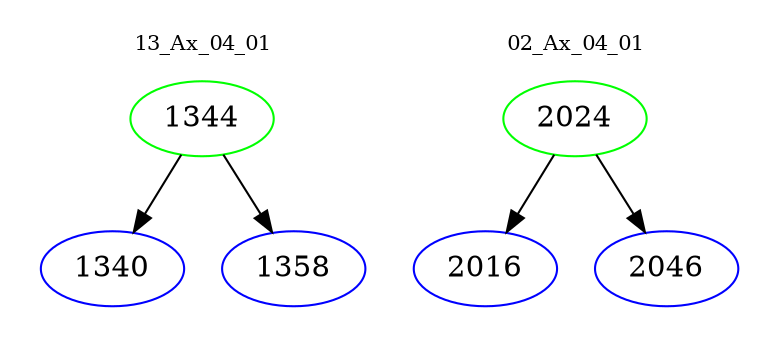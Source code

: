 digraph{
subgraph cluster_0 {
color = white
label = "13_Ax_04_01";
fontsize=10;
T0_1344 [label="1344", color="green"]
T0_1344 -> T0_1340 [color="black"]
T0_1340 [label="1340", color="blue"]
T0_1344 -> T0_1358 [color="black"]
T0_1358 [label="1358", color="blue"]
}
subgraph cluster_1 {
color = white
label = "02_Ax_04_01";
fontsize=10;
T1_2024 [label="2024", color="green"]
T1_2024 -> T1_2016 [color="black"]
T1_2016 [label="2016", color="blue"]
T1_2024 -> T1_2046 [color="black"]
T1_2046 [label="2046", color="blue"]
}
}
